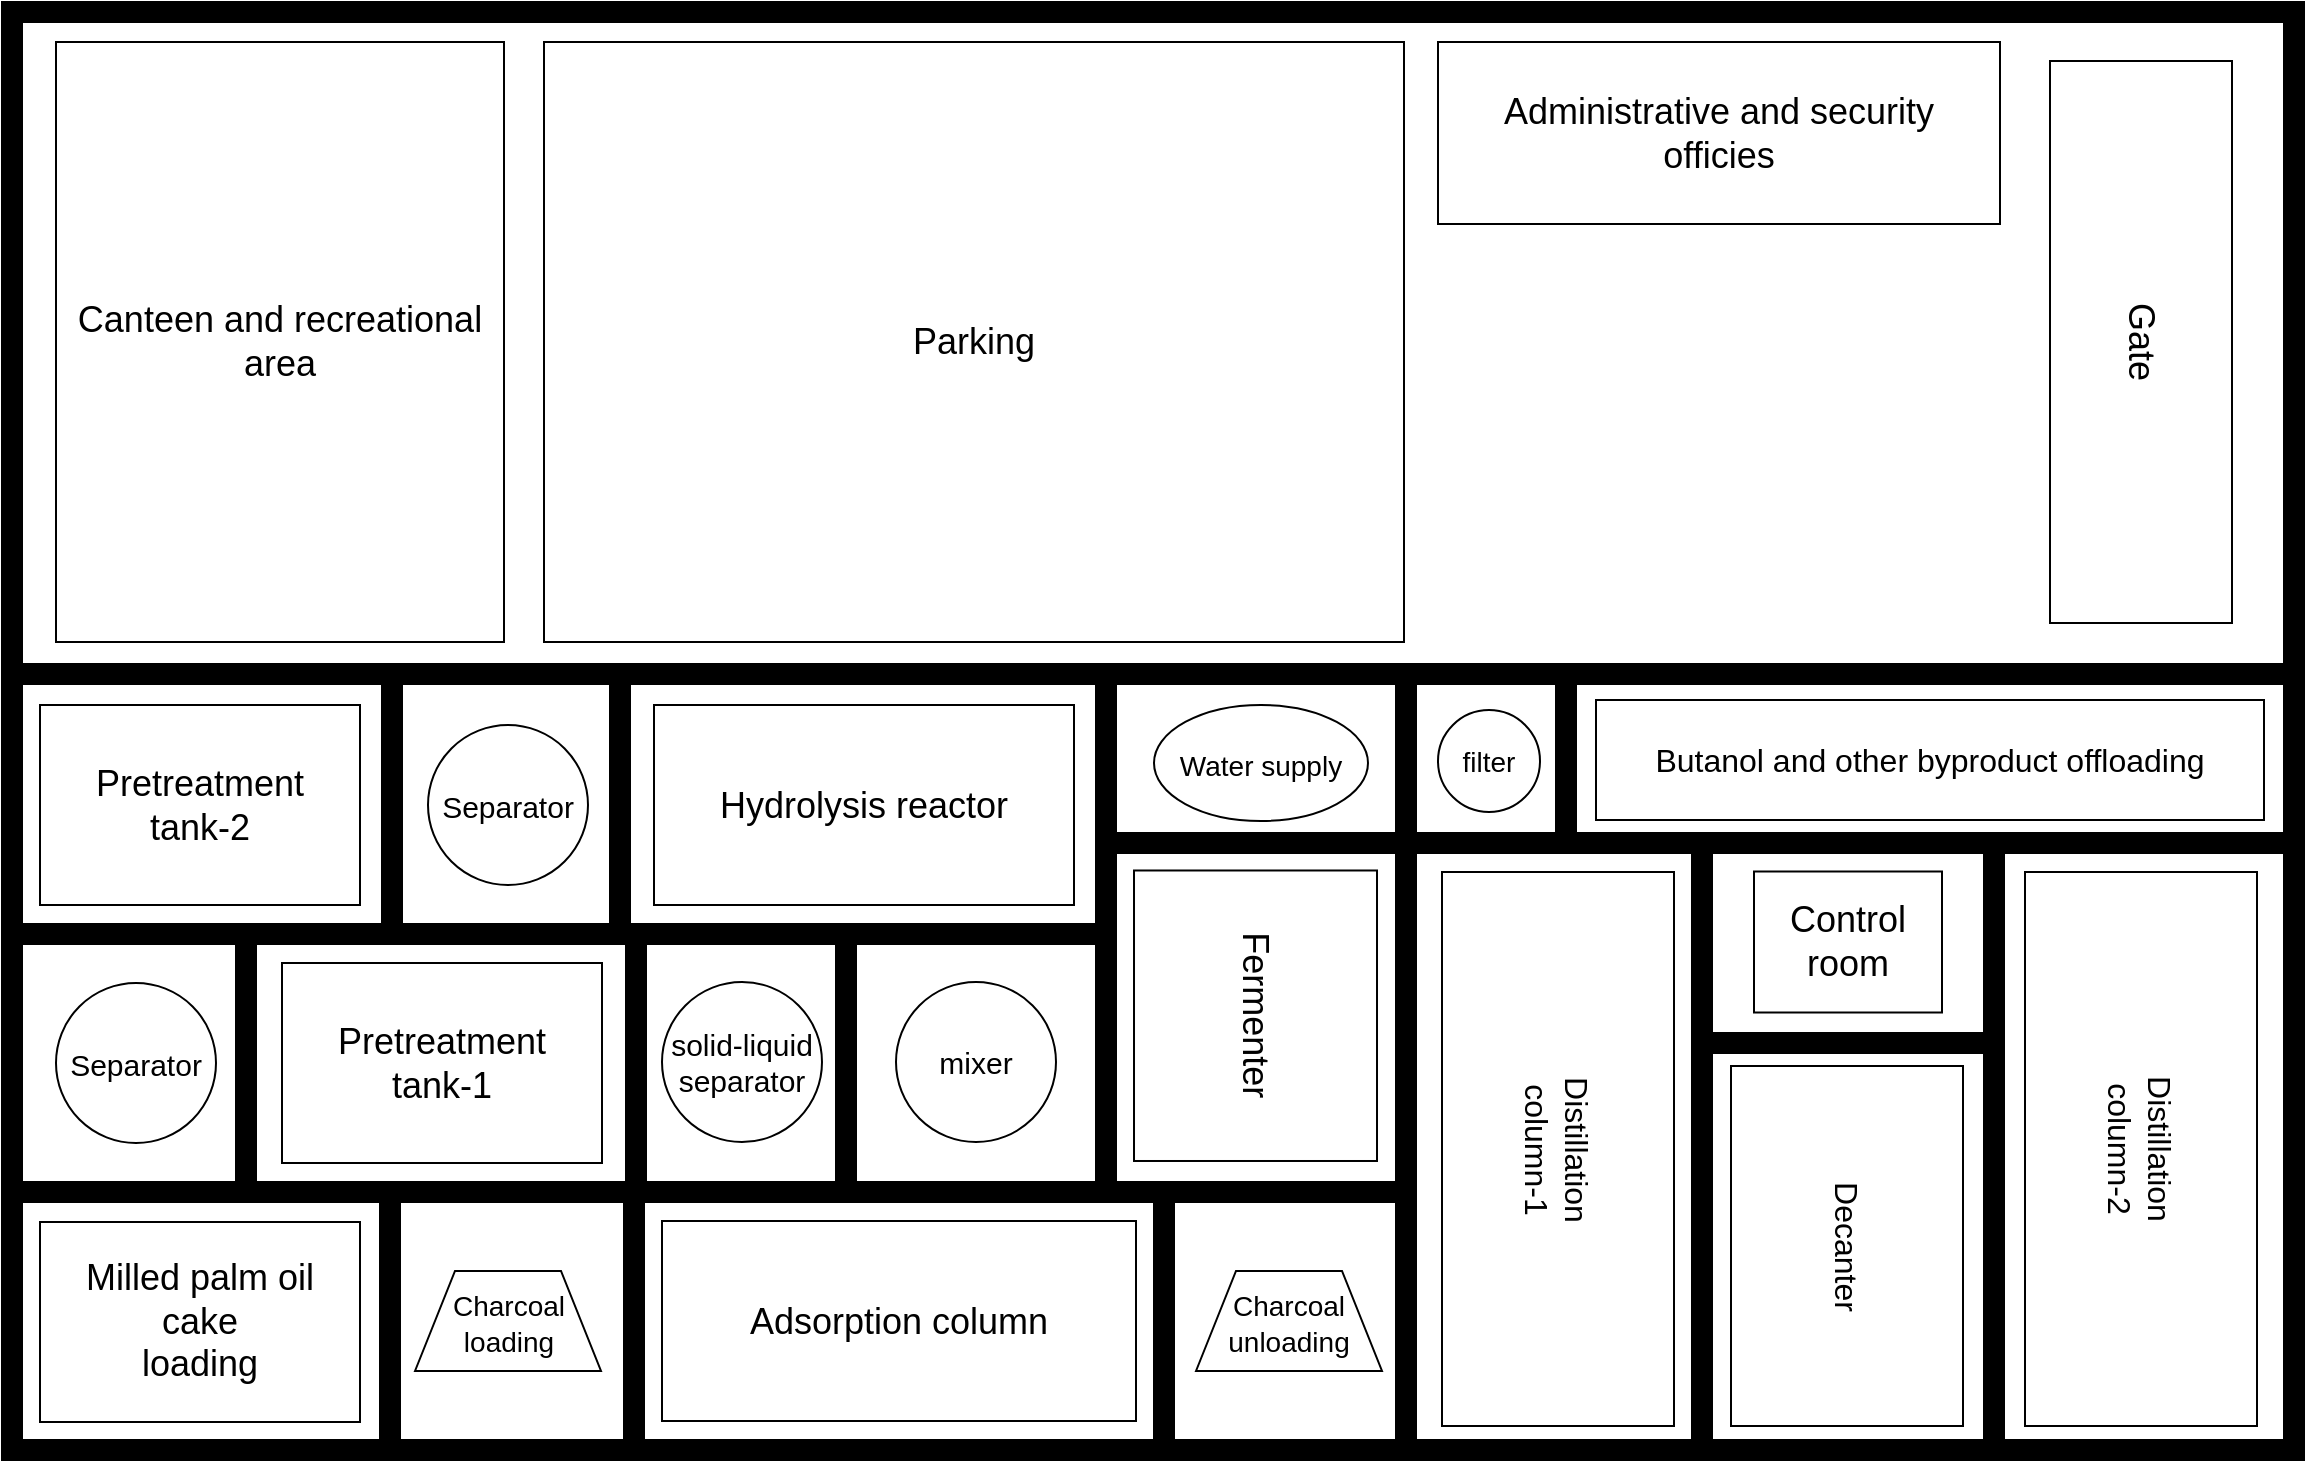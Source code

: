 <mxfile version="17.5.0" type="github">
  <diagram name="Page-1" id="4bd5d27a-524c-7e24-5d5f-89a86ee4fca1">
    <mxGraphModel dx="1542" dy="832" grid="1" gridSize="10" guides="1" tooltips="1" connect="1" arrows="1" fold="1" page="1" pageScale="1" pageWidth="1169" pageHeight="827" background="none" math="0" shadow="0">
      <root>
        <mxCell id="0" />
        <mxCell id="1" parent="0" />
        <mxCell id="ErhSHMuJ_9XtqN_3wWN7-1" value="&lt;font style=&quot;font-size: 18px&quot;&gt;Milled palm oil&lt;br&gt;cake&lt;br&gt;loading&lt;/font&gt;" style="rounded=0;whiteSpace=wrap;html=1;rotation=0;" vertex="1" parent="1">
          <mxGeometry x="39" y="659" width="160" height="100" as="geometry" />
        </mxCell>
        <mxCell id="ErhSHMuJ_9XtqN_3wWN7-2" value="" style="verticalLabelPosition=bottom;html=1;verticalAlign=top;align=center;shape=mxgraph.floorplan.wall;fillColor=#000000;fontSize=18;" vertex="1" parent="1">
          <mxGeometry x="27" y="768" width="190" height="10" as="geometry" />
        </mxCell>
        <mxCell id="ErhSHMuJ_9XtqN_3wWN7-3" value="" style="verticalLabelPosition=bottom;html=1;verticalAlign=top;align=center;shape=mxgraph.floorplan.wall;fillColor=#000000;direction=south;fontSize=18;" vertex="1" parent="1">
          <mxGeometry x="209" y="639" width="10" height="139" as="geometry" />
        </mxCell>
        <mxCell id="ErhSHMuJ_9XtqN_3wWN7-8" value="" style="verticalLabelPosition=bottom;html=1;verticalAlign=top;align=center;shape=mxgraph.floorplan.wall;fillColor=#000000;fontSize=18;" vertex="1" parent="1">
          <mxGeometry x="27" y="639" width="310" height="10" as="geometry" />
        </mxCell>
        <mxCell id="ErhSHMuJ_9XtqN_3wWN7-9" value="" style="verticalLabelPosition=bottom;html=1;verticalAlign=top;align=center;shape=mxgraph.floorplan.wall;fillColor=#000000;direction=south;fontSize=18;" vertex="1" parent="1">
          <mxGeometry x="20" y="639" width="10" height="139" as="geometry" />
        </mxCell>
        <mxCell id="ErhSHMuJ_9XtqN_3wWN7-10" value="&lt;span style=&quot;font-size: 18px&quot;&gt;Pretreatment&lt;br&gt;tank-1&lt;/span&gt;" style="rounded=0;whiteSpace=wrap;html=1;rotation=0;" vertex="1" parent="1">
          <mxGeometry x="160" y="529.5" width="160" height="100" as="geometry" />
        </mxCell>
        <mxCell id="ErhSHMuJ_9XtqN_3wWN7-11" value="" style="verticalLabelPosition=bottom;html=1;verticalAlign=top;align=center;shape=mxgraph.floorplan.wall;fillColor=#000000;direction=south;fontSize=18;" vertex="1" parent="1">
          <mxGeometry x="137" y="519" width="10" height="120.5" as="geometry" />
        </mxCell>
        <mxCell id="ErhSHMuJ_9XtqN_3wWN7-12" value="" style="verticalLabelPosition=bottom;html=1;verticalAlign=top;align=center;shape=mxgraph.floorplan.wall;fillColor=#000000;fontSize=18;" vertex="1" parent="1">
          <mxGeometry x="27" y="510" width="190" height="10" as="geometry" />
        </mxCell>
        <mxCell id="ErhSHMuJ_9XtqN_3wWN7-13" value="" style="verticalLabelPosition=bottom;html=1;verticalAlign=top;align=center;shape=mxgraph.floorplan.wall;fillColor=#000000;direction=south;fontSize=18;" vertex="1" parent="1">
          <mxGeometry x="20" y="510" width="10" height="139" as="geometry" />
        </mxCell>
        <mxCell id="ErhSHMuJ_9XtqN_3wWN7-14" value="" style="verticalLabelPosition=bottom;html=1;verticalAlign=top;align=center;shape=mxgraph.floorplan.wall;fillColor=#000000;fontSize=18;" vertex="1" parent="1">
          <mxGeometry x="343" y="639" width="384" height="10" as="geometry" />
        </mxCell>
        <mxCell id="ErhSHMuJ_9XtqN_3wWN7-15" value="&lt;span style=&quot;font-size: 18px&quot;&gt;Pretreatment&lt;br&gt;tank-2&lt;/span&gt;" style="rounded=0;whiteSpace=wrap;html=1;rotation=0;" vertex="1" parent="1">
          <mxGeometry x="39" y="400.5" width="160" height="100" as="geometry" />
        </mxCell>
        <mxCell id="ErhSHMuJ_9XtqN_3wWN7-16" value="" style="verticalLabelPosition=bottom;html=1;verticalAlign=top;align=center;shape=mxgraph.floorplan.wall;fillColor=#000000;direction=south;fontSize=18;" vertex="1" parent="1">
          <mxGeometry x="567" y="389" width="10" height="260" as="geometry" />
        </mxCell>
        <mxCell id="ErhSHMuJ_9XtqN_3wWN7-17" value="" style="verticalLabelPosition=bottom;html=1;verticalAlign=top;align=center;shape=mxgraph.floorplan.wall;fillColor=#000000;fontSize=18;" vertex="1" parent="1">
          <mxGeometry x="343" y="510" width="224" height="10" as="geometry" />
        </mxCell>
        <mxCell id="ErhSHMuJ_9XtqN_3wWN7-18" value="" style="verticalLabelPosition=bottom;html=1;verticalAlign=top;align=center;shape=mxgraph.floorplan.wall;fillColor=#000000;fontSize=18;" vertex="1" parent="1">
          <mxGeometry x="27" y="380" width="200" height="10" as="geometry" />
        </mxCell>
        <mxCell id="ErhSHMuJ_9XtqN_3wWN7-19" value="" style="verticalLabelPosition=bottom;html=1;verticalAlign=top;align=center;shape=mxgraph.floorplan.wall;fillColor=#000000;direction=south;fontSize=18;" vertex="1" parent="1">
          <mxGeometry x="20" y="59" width="10" height="460" as="geometry" />
        </mxCell>
        <mxCell id="ErhSHMuJ_9XtqN_3wWN7-20" value="" style="verticalLabelPosition=bottom;html=1;verticalAlign=top;align=center;shape=mxgraph.floorplan.wall;fillColor=#000000;direction=south;fontSize=18;" vertex="1" parent="1">
          <mxGeometry x="210" y="381" width="10" height="139" as="geometry" />
        </mxCell>
        <mxCell id="ErhSHMuJ_9XtqN_3wWN7-21" value="" style="verticalLabelPosition=bottom;html=1;verticalAlign=top;align=center;shape=mxgraph.floorplan.wall;fillColor=#000000;fontSize=18;" vertex="1" parent="1">
          <mxGeometry x="220" y="380" width="951" height="10" as="geometry" />
        </mxCell>
        <mxCell id="ErhSHMuJ_9XtqN_3wWN7-22" value="&lt;span style=&quot;font-size: 18px&quot;&gt;Hydrolysis reactor&lt;/span&gt;" style="rounded=0;whiteSpace=wrap;html=1;rotation=0;" vertex="1" parent="1">
          <mxGeometry x="346" y="400.5" width="210" height="100" as="geometry" />
        </mxCell>
        <mxCell id="ErhSHMuJ_9XtqN_3wWN7-23" value="&lt;font style=&quot;font-size: 15px&quot;&gt;Separator&lt;/font&gt;" style="ellipse;whiteSpace=wrap;html=1;aspect=fixed;fontSize=18;" vertex="1" parent="1">
          <mxGeometry x="47" y="539.5" width="80" height="80" as="geometry" />
        </mxCell>
        <mxCell id="ErhSHMuJ_9XtqN_3wWN7-24" value="" style="verticalLabelPosition=bottom;html=1;verticalAlign=top;align=center;shape=mxgraph.floorplan.wall;fillColor=#000000;fontSize=18;" vertex="1" parent="1">
          <mxGeometry x="217" y="510" width="190" height="10" as="geometry" />
        </mxCell>
        <mxCell id="ErhSHMuJ_9XtqN_3wWN7-25" value="" style="verticalLabelPosition=bottom;html=1;verticalAlign=top;align=center;shape=mxgraph.floorplan.wall;fillColor=#000000;direction=south;fontSize=18;" vertex="1" parent="1">
          <mxGeometry x="332" y="510" width="10" height="139" as="geometry" />
        </mxCell>
        <mxCell id="ErhSHMuJ_9XtqN_3wWN7-26" value="&lt;font style=&quot;font-size: 15px&quot;&gt;Separator&lt;/font&gt;" style="ellipse;whiteSpace=wrap;html=1;aspect=fixed;fontSize=18;" vertex="1" parent="1">
          <mxGeometry x="233" y="410.5" width="80" height="80" as="geometry" />
        </mxCell>
        <mxCell id="ErhSHMuJ_9XtqN_3wWN7-27" value="" style="verticalLabelPosition=bottom;html=1;verticalAlign=top;align=center;shape=mxgraph.floorplan.wall;fillColor=#000000;direction=south;fontSize=18;" vertex="1" parent="1">
          <mxGeometry x="324" y="381" width="10" height="139" as="geometry" />
        </mxCell>
        <mxCell id="ErhSHMuJ_9XtqN_3wWN7-28" value="solid-liquid&lt;br&gt;separator" style="ellipse;whiteSpace=wrap;html=1;aspect=fixed;fontSize=15;" vertex="1" parent="1">
          <mxGeometry x="350" y="539" width="80" height="80" as="geometry" />
        </mxCell>
        <mxCell id="ErhSHMuJ_9XtqN_3wWN7-29" value="" style="verticalLabelPosition=bottom;html=1;verticalAlign=top;align=center;shape=mxgraph.floorplan.wall;fillColor=#000000;direction=south;fontSize=18;" vertex="1" parent="1">
          <mxGeometry x="437" y="519" width="10" height="129.5" as="geometry" />
        </mxCell>
        <mxCell id="ErhSHMuJ_9XtqN_3wWN7-30" value="&lt;span style=&quot;font-size: 18px&quot;&gt;Adsorption column&lt;/span&gt;" style="rounded=0;whiteSpace=wrap;html=1;rotation=0;" vertex="1" parent="1">
          <mxGeometry x="350" y="658.5" width="237" height="100" as="geometry" />
        </mxCell>
        <mxCell id="ErhSHMuJ_9XtqN_3wWN7-31" value="" style="verticalLabelPosition=bottom;html=1;verticalAlign=top;align=center;shape=mxgraph.floorplan.wall;fillColor=#000000;fontSize=18;" vertex="1" parent="1">
          <mxGeometry x="207" y="768" width="954" height="10" as="geometry" />
        </mxCell>
        <mxCell id="ErhSHMuJ_9XtqN_3wWN7-32" value="" style="verticalLabelPosition=bottom;html=1;verticalAlign=top;align=center;shape=mxgraph.floorplan.wall;fillColor=#000000;direction=south;fontSize=18;" vertex="1" parent="1">
          <mxGeometry x="331" y="639.5" width="10" height="129.5" as="geometry" />
        </mxCell>
        <mxCell id="ErhSHMuJ_9XtqN_3wWN7-33" value="" style="verticalLabelPosition=bottom;html=1;verticalAlign=top;align=center;shape=mxgraph.floorplan.wall;fillColor=#000000;direction=south;fontSize=18;" vertex="1" parent="1">
          <mxGeometry x="596" y="639.5" width="10" height="129.5" as="geometry" />
        </mxCell>
        <mxCell id="ErhSHMuJ_9XtqN_3wWN7-34" value="&lt;font style=&quot;font-size: 14px&quot;&gt;Charcoal&lt;br&gt;loading&lt;/font&gt;" style="shape=trapezoid;perimeter=trapezoidPerimeter;whiteSpace=wrap;html=1;fixedSize=1;fontSize=15;" vertex="1" parent="1">
          <mxGeometry x="226.5" y="683.5" width="93" height="50" as="geometry" />
        </mxCell>
        <mxCell id="ErhSHMuJ_9XtqN_3wWN7-35" value="&lt;font style=&quot;font-size: 14px&quot;&gt;Charcoal&lt;br&gt;unloading&lt;br&gt;&lt;/font&gt;" style="shape=trapezoid;perimeter=trapezoidPerimeter;whiteSpace=wrap;html=1;fixedSize=1;fontSize=15;" vertex="1" parent="1">
          <mxGeometry x="617" y="683.5" width="93" height="50" as="geometry" />
        </mxCell>
        <mxCell id="ErhSHMuJ_9XtqN_3wWN7-36" value="" style="verticalLabelPosition=bottom;html=1;verticalAlign=top;align=center;shape=mxgraph.floorplan.wall;fillColor=#000000;direction=south;fontSize=18;" vertex="1" parent="1">
          <mxGeometry x="717" y="389" width="10" height="388.5" as="geometry" />
        </mxCell>
        <mxCell id="ErhSHMuJ_9XtqN_3wWN7-37" value="mixer" style="ellipse;whiteSpace=wrap;html=1;aspect=fixed;fontSize=15;" vertex="1" parent="1">
          <mxGeometry x="467" y="539" width="80" height="80" as="geometry" />
        </mxCell>
        <mxCell id="ErhSHMuJ_9XtqN_3wWN7-38" value="&lt;font style=&quot;font-size: 18px&quot;&gt;Fermenter&lt;/font&gt;" style="rounded=0;whiteSpace=wrap;html=1;fontSize=14;rotation=90;" vertex="1" parent="1">
          <mxGeometry x="574.13" y="495.12" width="145.25" height="121.5" as="geometry" />
        </mxCell>
        <mxCell id="ErhSHMuJ_9XtqN_3wWN7-40" value="&lt;font style=&quot;font-size: 14px&quot;&gt;Water supply&lt;/font&gt;" style="ellipse;whiteSpace=wrap;html=1;fontSize=18;" vertex="1" parent="1">
          <mxGeometry x="596" y="400.5" width="107" height="58" as="geometry" />
        </mxCell>
        <mxCell id="ErhSHMuJ_9XtqN_3wWN7-41" value="" style="verticalLabelPosition=bottom;html=1;verticalAlign=top;align=center;shape=mxgraph.floorplan.wall;fillColor=#000000;fontSize=18;" vertex="1" parent="1">
          <mxGeometry x="568.5" y="464.5" width="602.5" height="10" as="geometry" />
        </mxCell>
        <mxCell id="ErhSHMuJ_9XtqN_3wWN7-42" value="filter" style="ellipse;whiteSpace=wrap;html=1;aspect=fixed;fontSize=14;" vertex="1" parent="1">
          <mxGeometry x="738" y="403" width="51" height="51" as="geometry" />
        </mxCell>
        <mxCell id="ErhSHMuJ_9XtqN_3wWN7-43" value="" style="verticalLabelPosition=bottom;html=1;verticalAlign=top;align=center;shape=mxgraph.floorplan.wall;fillColor=#000000;direction=south;fontSize=18;" vertex="1" parent="1">
          <mxGeometry x="797" y="381" width="10" height="88" as="geometry" />
        </mxCell>
        <mxCell id="ErhSHMuJ_9XtqN_3wWN7-44" value="&lt;font style=&quot;font-size: 16px&quot;&gt;Distillation&lt;br&gt;column-1&lt;/font&gt;" style="rounded=0;whiteSpace=wrap;html=1;fontSize=14;rotation=90;" vertex="1" parent="1">
          <mxGeometry x="659.5" y="564.5" width="277" height="116" as="geometry" />
        </mxCell>
        <mxCell id="ErhSHMuJ_9XtqN_3wWN7-45" value="&lt;span style=&quot;font-size: 16px&quot;&gt;Decanter&lt;/span&gt;" style="rounded=0;whiteSpace=wrap;html=1;fontSize=14;rotation=90;" vertex="1" parent="1">
          <mxGeometry x="852.5" y="613" width="180" height="116" as="geometry" />
        </mxCell>
        <mxCell id="ErhSHMuJ_9XtqN_3wWN7-46" value="&lt;font style=&quot;font-size: 16px&quot;&gt;Distillation&lt;br&gt;column-2&lt;/font&gt;" style="rounded=0;whiteSpace=wrap;html=1;fontSize=14;rotation=90;" vertex="1" parent="1">
          <mxGeometry x="951" y="564.5" width="277" height="116" as="geometry" />
        </mxCell>
        <mxCell id="ErhSHMuJ_9XtqN_3wWN7-47" value="" style="verticalLabelPosition=bottom;html=1;verticalAlign=top;align=center;shape=mxgraph.floorplan.wall;fillColor=#000000;direction=south;fontSize=18;" vertex="1" parent="1">
          <mxGeometry x="1161" y="49" width="10" height="729" as="geometry" />
        </mxCell>
        <mxCell id="ErhSHMuJ_9XtqN_3wWN7-49" value="" style="verticalLabelPosition=bottom;html=1;verticalAlign=top;align=center;shape=mxgraph.floorplan.wall;fillColor=#000000;direction=south;fontSize=18;" vertex="1" parent="1">
          <mxGeometry x="1011" y="469" width="10" height="308" as="geometry" />
        </mxCell>
        <mxCell id="ErhSHMuJ_9XtqN_3wWN7-50" value="" style="verticalLabelPosition=bottom;html=1;verticalAlign=top;align=center;shape=mxgraph.floorplan.wall;fillColor=#000000;direction=south;fontSize=18;" vertex="1" parent="1">
          <mxGeometry x="865" y="469" width="10" height="308" as="geometry" />
        </mxCell>
        <mxCell id="ErhSHMuJ_9XtqN_3wWN7-51" value="Butanol and other byproduct offloading" style="rounded=0;whiteSpace=wrap;html=1;fontSize=16;" vertex="1" parent="1">
          <mxGeometry x="817" y="398" width="334" height="60" as="geometry" />
        </mxCell>
        <mxCell id="ErhSHMuJ_9XtqN_3wWN7-52" value="" style="verticalLabelPosition=bottom;html=1;verticalAlign=top;align=center;shape=mxgraph.floorplan.wall;fillColor=#000000;fontSize=18;" vertex="1" parent="1">
          <mxGeometry x="20" y="49" width="1141" height="10" as="geometry" />
        </mxCell>
        <mxCell id="ErhSHMuJ_9XtqN_3wWN7-53" value="&lt;span style=&quot;font-size: 18px&quot;&gt;Canteen and recreational area&lt;/span&gt;" style="rounded=0;whiteSpace=wrap;html=1;rotation=0;" vertex="1" parent="1">
          <mxGeometry x="47" y="69" width="224" height="300" as="geometry" />
        </mxCell>
        <mxCell id="ErhSHMuJ_9XtqN_3wWN7-54" value="&lt;span style=&quot;font-size: 18px&quot;&gt;Parking&lt;/span&gt;" style="rounded=0;whiteSpace=wrap;html=1;rotation=0;" vertex="1" parent="1">
          <mxGeometry x="291" y="69" width="430" height="300" as="geometry" />
        </mxCell>
        <mxCell id="ErhSHMuJ_9XtqN_3wWN7-55" value="" style="verticalLabelPosition=bottom;html=1;verticalAlign=top;align=center;shape=mxgraph.floorplan.wall;fillColor=#000000;fontSize=18;" vertex="1" parent="1">
          <mxGeometry x="865" y="564.5" width="156" height="10" as="geometry" />
        </mxCell>
        <mxCell id="ErhSHMuJ_9XtqN_3wWN7-56" value="&lt;span style=&quot;font-size: 18px&quot;&gt;Control room&lt;/span&gt;" style="rounded=0;whiteSpace=wrap;html=1;rotation=0;" vertex="1" parent="1">
          <mxGeometry x="896" y="483.75" width="94" height="70.5" as="geometry" />
        </mxCell>
        <mxCell id="ErhSHMuJ_9XtqN_3wWN7-57" value="&lt;span style=&quot;font-size: 18px&quot;&gt;Administrative and security&lt;br&gt;officies&lt;br&gt;&lt;/span&gt;" style="rounded=0;whiteSpace=wrap;html=1;rotation=0;" vertex="1" parent="1">
          <mxGeometry x="738" y="69" width="281" height="91" as="geometry" />
        </mxCell>
        <mxCell id="ErhSHMuJ_9XtqN_3wWN7-58" value="&lt;span style=&quot;font-size: 18px&quot;&gt;Gate&lt;br&gt;&lt;/span&gt;" style="rounded=0;whiteSpace=wrap;html=1;rotation=90;" vertex="1" parent="1">
          <mxGeometry x="949" y="173.5" width="281" height="91" as="geometry" />
        </mxCell>
      </root>
    </mxGraphModel>
  </diagram>
</mxfile>

